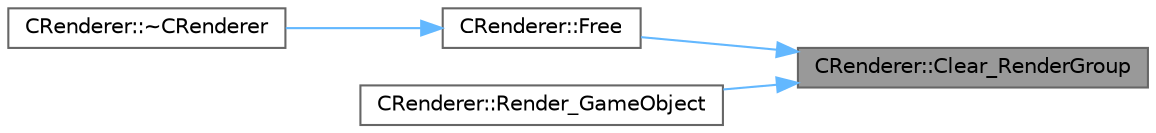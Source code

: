 digraph "CRenderer::Clear_RenderGroup"
{
 // LATEX_PDF_SIZE
  bgcolor="transparent";
  edge [fontname=Helvetica,fontsize=10,labelfontname=Helvetica,labelfontsize=10];
  node [fontname=Helvetica,fontsize=10,shape=box,height=0.2,width=0.4];
  rankdir="RL";
  Node1 [id="Node000001",label="CRenderer::Clear_RenderGroup",height=0.2,width=0.4,color="gray40", fillcolor="grey60", style="filled", fontcolor="black",tooltip=" "];
  Node1 -> Node2 [id="edge4_Node000001_Node000002",dir="back",color="steelblue1",style="solid",tooltip=" "];
  Node2 [id="Node000002",label="CRenderer::Free",height=0.2,width=0.4,color="grey40", fillcolor="white", style="filled",URL="$class_c_renderer.html#ac54a1d10ccdc44f24ac0c943ee1f1a04",tooltip=" "];
  Node2 -> Node3 [id="edge5_Node000002_Node000003",dir="back",color="steelblue1",style="solid",tooltip=" "];
  Node3 [id="Node000003",label="CRenderer::~CRenderer",height=0.2,width=0.4,color="grey40", fillcolor="white", style="filled",URL="$class_c_renderer.html#acb0a66a0d9205fe5f24cec41f0e0b249",tooltip=" "];
  Node1 -> Node4 [id="edge6_Node000001_Node000004",dir="back",color="steelblue1",style="solid",tooltip=" "];
  Node4 [id="Node000004",label="CRenderer::Render_GameObject",height=0.2,width=0.4,color="grey40", fillcolor="white", style="filled",URL="$class_c_renderer.html#a0197705e4816bdd08c0a97e7119a2490",tooltip=" "];
}
